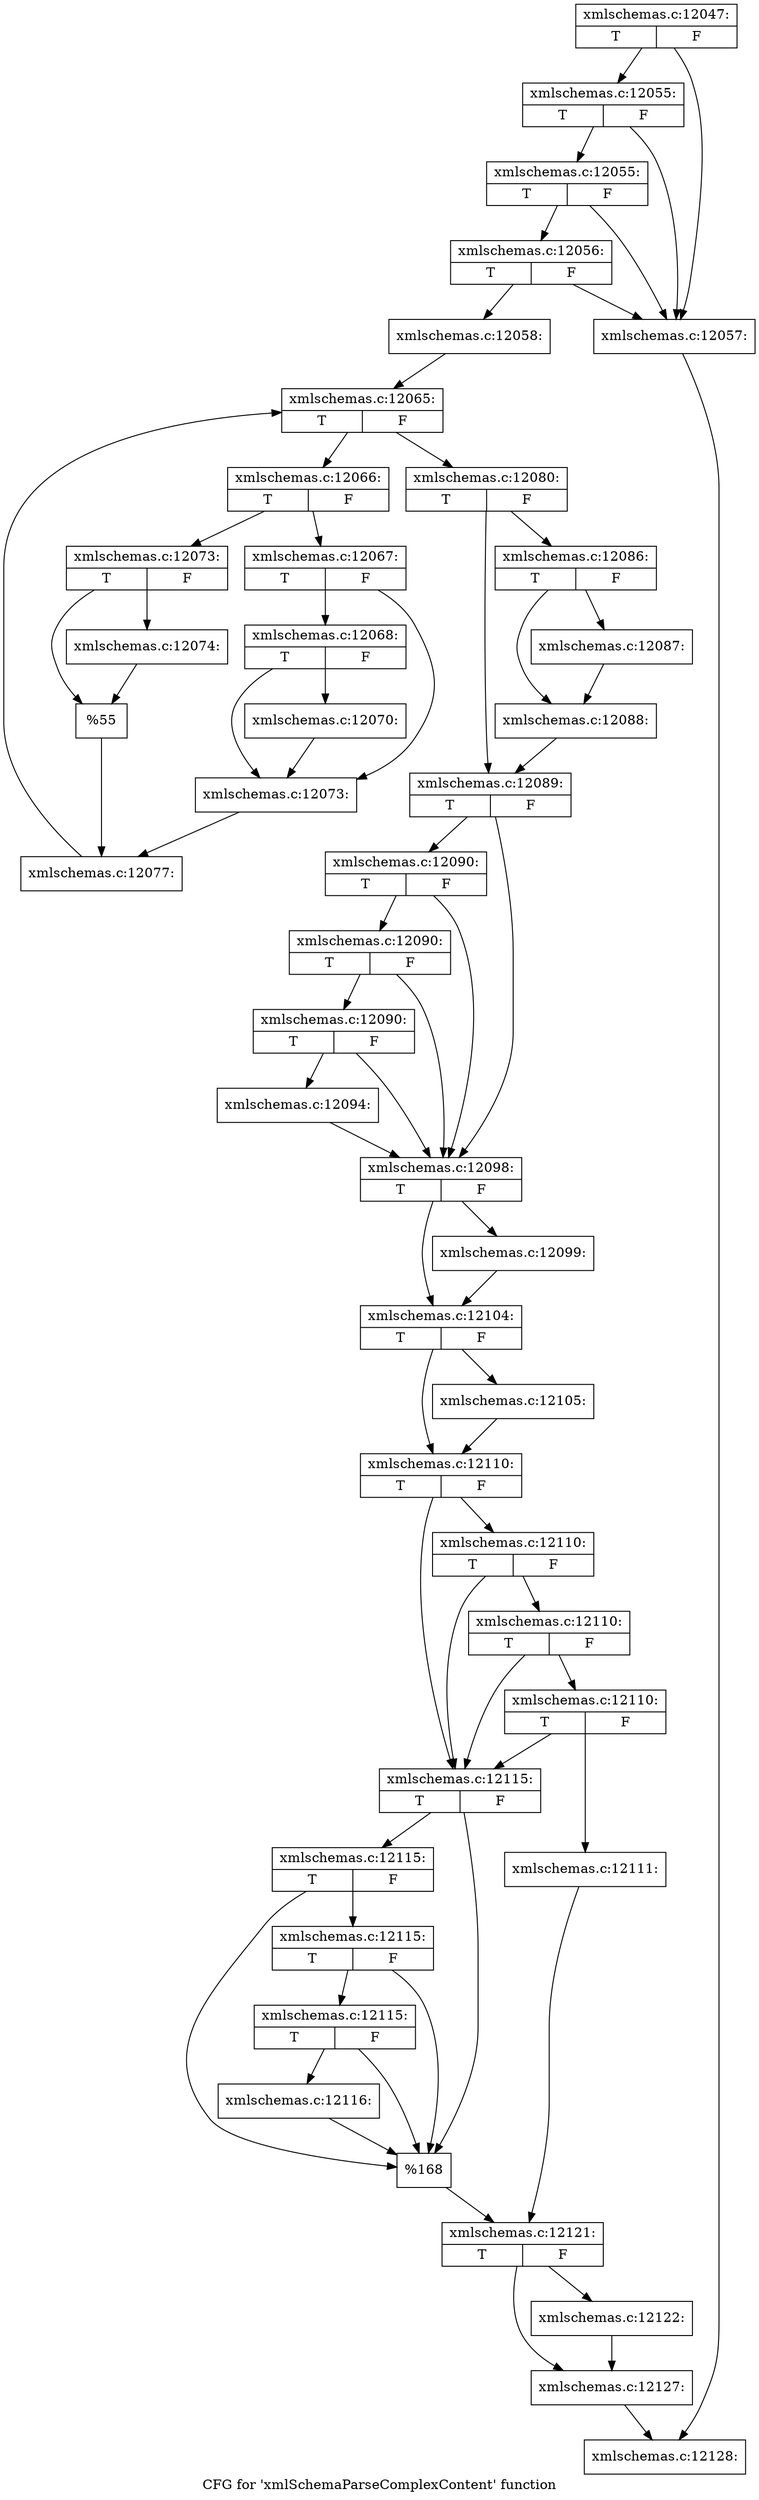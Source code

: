 digraph "CFG for 'xmlSchemaParseComplexContent' function" {
	label="CFG for 'xmlSchemaParseComplexContent' function";

	Node0x55d0260e14b0 [shape=record,label="{xmlschemas.c:12047:|{<s0>T|<s1>F}}"];
	Node0x55d0260e14b0 -> Node0x55d0260e2d40;
	Node0x55d0260e14b0 -> Node0x55d0260e2ee0;
	Node0x55d0260e2ee0 [shape=record,label="{xmlschemas.c:12055:|{<s0>T|<s1>F}}"];
	Node0x55d0260e2ee0 -> Node0x55d0260e2d40;
	Node0x55d0260e2ee0 -> Node0x55d0260e2e60;
	Node0x55d0260e2e60 [shape=record,label="{xmlschemas.c:12055:|{<s0>T|<s1>F}}"];
	Node0x55d0260e2e60 -> Node0x55d0260e2d40;
	Node0x55d0260e2e60 -> Node0x55d0260e2de0;
	Node0x55d0260e2de0 [shape=record,label="{xmlschemas.c:12056:|{<s0>T|<s1>F}}"];
	Node0x55d0260e2de0 -> Node0x55d0260e2d40;
	Node0x55d0260e2de0 -> Node0x55d0260e2d90;
	Node0x55d0260e2d40 [shape=record,label="{xmlschemas.c:12057:}"];
	Node0x55d0260e2d40 -> Node0x55d0260e1640;
	Node0x55d0260e2d90 [shape=record,label="{xmlschemas.c:12058:}"];
	Node0x55d0260e2d90 -> Node0x55d0260e3f70;
	Node0x55d0260e3f70 [shape=record,label="{xmlschemas.c:12065:|{<s0>T|<s1>F}}"];
	Node0x55d0260e3f70 -> Node0x55d0260e4330;
	Node0x55d0260e3f70 -> Node0x55d0260e4150;
	Node0x55d0260e4330 [shape=record,label="{xmlschemas.c:12066:|{<s0>T|<s1>F}}"];
	Node0x55d0260e4330 -> Node0x55d0260e44e0;
	Node0x55d0260e4330 -> Node0x55d0260e4580;
	Node0x55d0260e44e0 [shape=record,label="{xmlschemas.c:12067:|{<s0>T|<s1>F}}"];
	Node0x55d0260e44e0 -> Node0x55d0260e4940;
	Node0x55d0260e44e0 -> Node0x55d0260e4990;
	Node0x55d0260e4990 [shape=record,label="{xmlschemas.c:12068:|{<s0>T|<s1>F}}"];
	Node0x55d0260e4990 -> Node0x55d0260e4940;
	Node0x55d0260e4990 -> Node0x55d0260e48f0;
	Node0x55d0260e48f0 [shape=record,label="{xmlschemas.c:12070:}"];
	Node0x55d0260e48f0 -> Node0x55d0260e4940;
	Node0x55d0260e4940 [shape=record,label="{xmlschemas.c:12073:}"];
	Node0x55d0260e4940 -> Node0x55d0260e4530;
	Node0x55d0260e4580 [shape=record,label="{xmlschemas.c:12073:|{<s0>T|<s1>F}}"];
	Node0x55d0260e4580 -> Node0x55d0260e5720;
	Node0x55d0260e4580 -> Node0x55d0260e5770;
	Node0x55d0260e5720 [shape=record,label="{xmlschemas.c:12074:}"];
	Node0x55d0260e5720 -> Node0x55d0260e5770;
	Node0x55d0260e5770 [shape=record,label="{%55}"];
	Node0x55d0260e5770 -> Node0x55d0260e4530;
	Node0x55d0260e4530 [shape=record,label="{xmlschemas.c:12077:}"];
	Node0x55d0260e4530 -> Node0x55d0260e3f70;
	Node0x55d0260e4150 [shape=record,label="{xmlschemas.c:12080:|{<s0>T|<s1>F}}"];
	Node0x55d0260e4150 -> Node0x55d0260e6800;
	Node0x55d0260e4150 -> Node0x55d0260e6850;
	Node0x55d0260e6800 [shape=record,label="{xmlschemas.c:12086:|{<s0>T|<s1>F}}"];
	Node0x55d0260e6800 -> Node0x55d0260e7580;
	Node0x55d0260e6800 -> Node0x55d0260e75d0;
	Node0x55d0260e7580 [shape=record,label="{xmlschemas.c:12087:}"];
	Node0x55d0260e7580 -> Node0x55d0260e75d0;
	Node0x55d0260e75d0 [shape=record,label="{xmlschemas.c:12088:}"];
	Node0x55d0260e75d0 -> Node0x55d0260e6850;
	Node0x55d0260e6850 [shape=record,label="{xmlschemas.c:12089:|{<s0>T|<s1>F}}"];
	Node0x55d0260e6850 -> Node0x55d0260e8340;
	Node0x55d0260e6850 -> Node0x55d0260e8220;
	Node0x55d0260e8340 [shape=record,label="{xmlschemas.c:12090:|{<s0>T|<s1>F}}"];
	Node0x55d0260e8340 -> Node0x55d0260e82f0;
	Node0x55d0260e8340 -> Node0x55d0260e8220;
	Node0x55d0260e82f0 [shape=record,label="{xmlschemas.c:12090:|{<s0>T|<s1>F}}"];
	Node0x55d0260e82f0 -> Node0x55d0260e8270;
	Node0x55d0260e82f0 -> Node0x55d0260e8220;
	Node0x55d0260e8270 [shape=record,label="{xmlschemas.c:12090:|{<s0>T|<s1>F}}"];
	Node0x55d0260e8270 -> Node0x55d0260e81d0;
	Node0x55d0260e8270 -> Node0x55d0260e8220;
	Node0x55d0260e81d0 [shape=record,label="{xmlschemas.c:12094:}"];
	Node0x55d0260e81d0 -> Node0x55d0260e8220;
	Node0x55d0260e8220 [shape=record,label="{xmlschemas.c:12098:|{<s0>T|<s1>F}}"];
	Node0x55d0260e8220 -> Node0x55d0260e9790;
	Node0x55d0260e8220 -> Node0x55d0260e97e0;
	Node0x55d0260e9790 [shape=record,label="{xmlschemas.c:12099:}"];
	Node0x55d0260e9790 -> Node0x55d0260e97e0;
	Node0x55d0260e97e0 [shape=record,label="{xmlschemas.c:12104:|{<s0>T|<s1>F}}"];
	Node0x55d0260e97e0 -> Node0x55d0260e9e70;
	Node0x55d0260e97e0 -> Node0x55d0260e9ec0;
	Node0x55d0260e9e70 [shape=record,label="{xmlschemas.c:12105:}"];
	Node0x55d0260e9e70 -> Node0x55d0260e9ec0;
	Node0x55d0260e9ec0 [shape=record,label="{xmlschemas.c:12110:|{<s0>T|<s1>F}}"];
	Node0x55d0260e9ec0 -> Node0x55d0260ea530;
	Node0x55d0260e9ec0 -> Node0x55d0260ea410;
	Node0x55d0260ea530 [shape=record,label="{xmlschemas.c:12110:|{<s0>T|<s1>F}}"];
	Node0x55d0260ea530 -> Node0x55d0260ea4e0;
	Node0x55d0260ea530 -> Node0x55d0260ea410;
	Node0x55d0260ea4e0 [shape=record,label="{xmlschemas.c:12110:|{<s0>T|<s1>F}}"];
	Node0x55d0260ea4e0 -> Node0x55d0260ea460;
	Node0x55d0260ea4e0 -> Node0x55d0260ea410;
	Node0x55d0260ea460 [shape=record,label="{xmlschemas.c:12110:|{<s0>T|<s1>F}}"];
	Node0x55d0260ea460 -> Node0x55d0260ea370;
	Node0x55d0260ea460 -> Node0x55d0260ea410;
	Node0x55d0260ea370 [shape=record,label="{xmlschemas.c:12111:}"];
	Node0x55d0260ea370 -> Node0x55d0260ea3c0;
	Node0x55d0260ea410 [shape=record,label="{xmlschemas.c:12115:|{<s0>T|<s1>F}}"];
	Node0x55d0260ea410 -> Node0x55d0260ebb70;
	Node0x55d0260ea410 -> Node0x55d0260eba50;
	Node0x55d0260ebb70 [shape=record,label="{xmlschemas.c:12115:|{<s0>T|<s1>F}}"];
	Node0x55d0260ebb70 -> Node0x55d0260ebb20;
	Node0x55d0260ebb70 -> Node0x55d0260eba50;
	Node0x55d0260ebb20 [shape=record,label="{xmlschemas.c:12115:|{<s0>T|<s1>F}}"];
	Node0x55d0260ebb20 -> Node0x55d0260ebaa0;
	Node0x55d0260ebb20 -> Node0x55d0260eba50;
	Node0x55d0260ebaa0 [shape=record,label="{xmlschemas.c:12115:|{<s0>T|<s1>F}}"];
	Node0x55d0260ebaa0 -> Node0x55d0260eba00;
	Node0x55d0260ebaa0 -> Node0x55d0260eba50;
	Node0x55d0260eba00 [shape=record,label="{xmlschemas.c:12116:}"];
	Node0x55d0260eba00 -> Node0x55d0260eba50;
	Node0x55d0260eba50 [shape=record,label="{%168}"];
	Node0x55d0260eba50 -> Node0x55d0260ea3c0;
	Node0x55d0260ea3c0 [shape=record,label="{xmlschemas.c:12121:|{<s0>T|<s1>F}}"];
	Node0x55d0260ea3c0 -> Node0x55d0260ed0a0;
	Node0x55d0260ea3c0 -> Node0x55d0260ed0f0;
	Node0x55d0260ed0a0 [shape=record,label="{xmlschemas.c:12122:}"];
	Node0x55d0260ed0a0 -> Node0x55d0260ed0f0;
	Node0x55d0260ed0f0 [shape=record,label="{xmlschemas.c:12127:}"];
	Node0x55d0260ed0f0 -> Node0x55d0260e1640;
	Node0x55d0260e1640 [shape=record,label="{xmlschemas.c:12128:}"];
}

